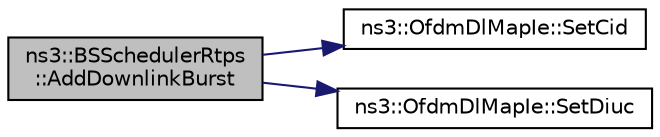 digraph "ns3::BSSchedulerRtps::AddDownlinkBurst"
{
 // LATEX_PDF_SIZE
  edge [fontname="Helvetica",fontsize="10",labelfontname="Helvetica",labelfontsize="10"];
  node [fontname="Helvetica",fontsize="10",shape=record];
  rankdir="LR";
  Node1 [label="ns3::BSSchedulerRtps\l::AddDownlinkBurst",height=0.2,width=0.4,color="black", fillcolor="grey75", style="filled", fontcolor="black",tooltip="This function adds a downlink burst to the list of downlink bursts scheduled for the next downlink su..."];
  Node1 -> Node2 [color="midnightblue",fontsize="10",style="solid",fontname="Helvetica"];
  Node2 [label="ns3::OfdmDlMapIe::SetCid",height=0.2,width=0.4,color="black", fillcolor="white", style="filled",URL="$classns3_1_1_ofdm_dl_map_ie.html#a26e943ec6aaef043f437147656776690",tooltip="Set CID function."];
  Node1 -> Node3 [color="midnightblue",fontsize="10",style="solid",fontname="Helvetica"];
  Node3 [label="ns3::OfdmDlMapIe::SetDiuc",height=0.2,width=0.4,color="black", fillcolor="white", style="filled",URL="$classns3_1_1_ofdm_dl_map_ie.html#a5a15248f4ebcbad45720ff54443d0c8c",tooltip="Set DIUC field."];
}
